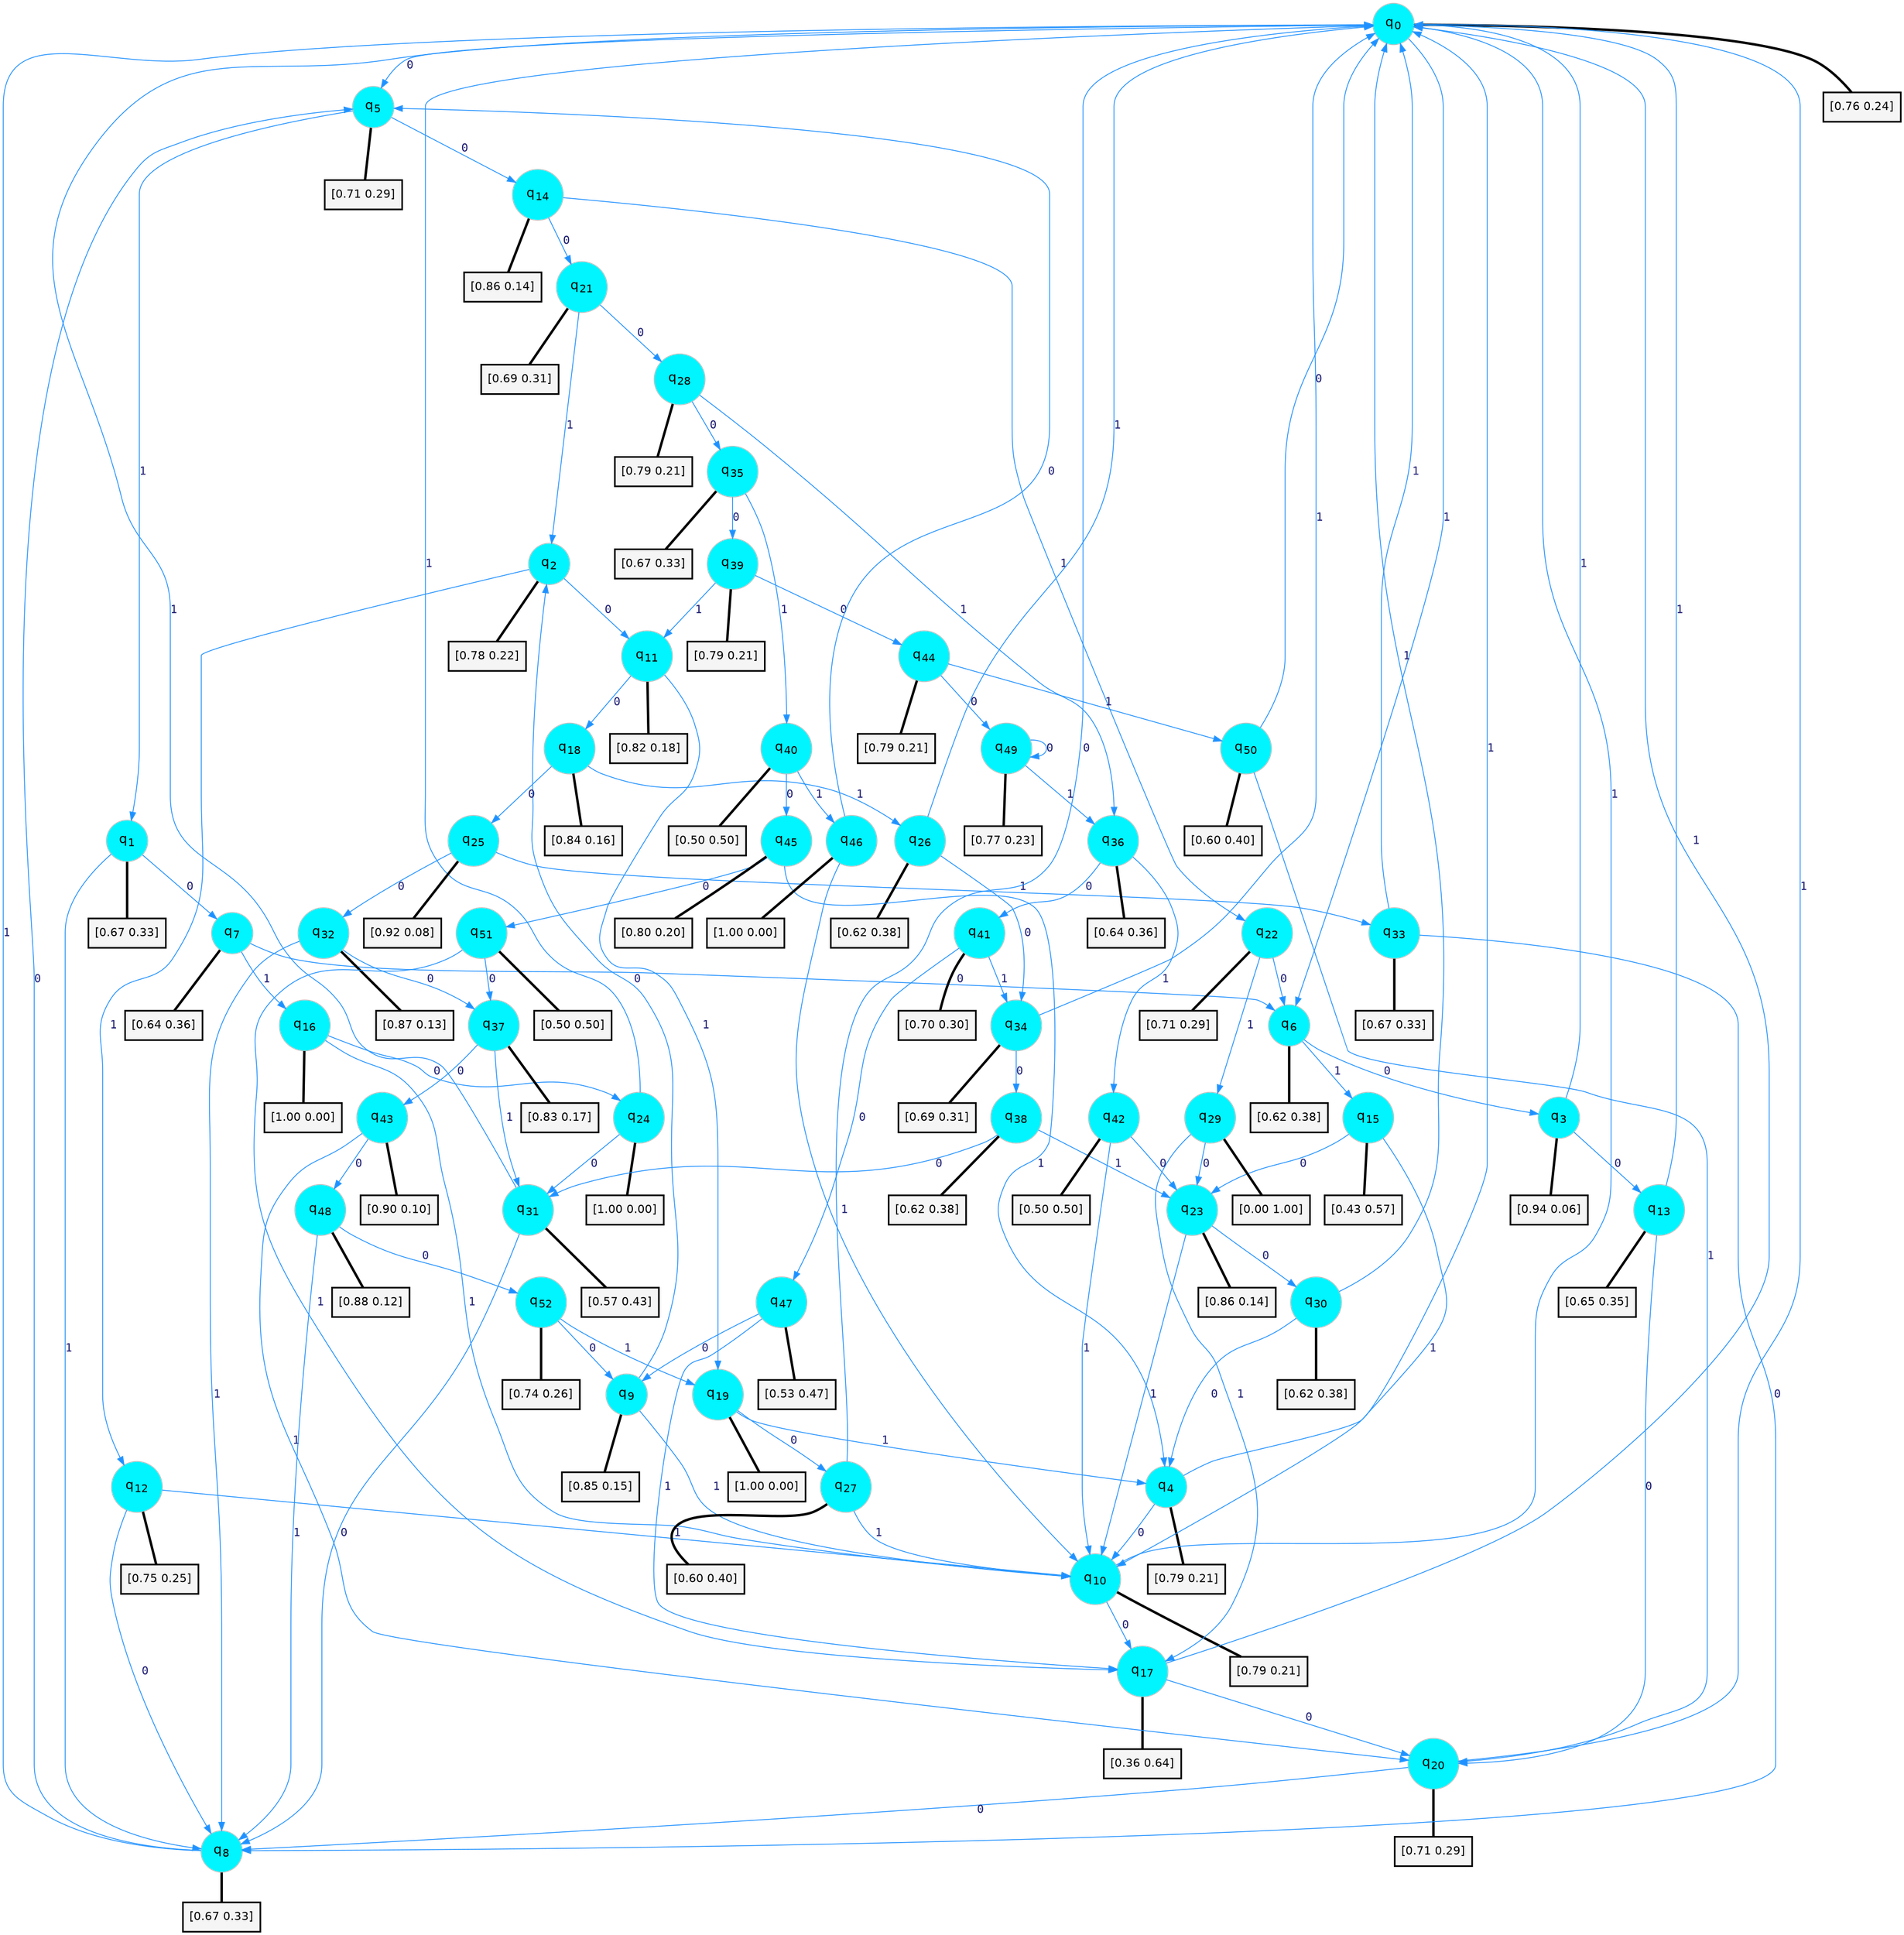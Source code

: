 digraph G {
graph [
bgcolor=transparent, dpi=300, rankdir=TD, size="40,25"];
node [
color=gray, fillcolor=turquoise1, fontcolor=black, fontname=Helvetica, fontsize=16, fontweight=bold, shape=circle, style=filled];
edge [
arrowsize=1, color=dodgerblue1, fontcolor=midnightblue, fontname=courier, fontweight=bold, penwidth=1, style=solid, weight=20];
0[label=<q<SUB>0</SUB>>];
1[label=<q<SUB>1</SUB>>];
2[label=<q<SUB>2</SUB>>];
3[label=<q<SUB>3</SUB>>];
4[label=<q<SUB>4</SUB>>];
5[label=<q<SUB>5</SUB>>];
6[label=<q<SUB>6</SUB>>];
7[label=<q<SUB>7</SUB>>];
8[label=<q<SUB>8</SUB>>];
9[label=<q<SUB>9</SUB>>];
10[label=<q<SUB>10</SUB>>];
11[label=<q<SUB>11</SUB>>];
12[label=<q<SUB>12</SUB>>];
13[label=<q<SUB>13</SUB>>];
14[label=<q<SUB>14</SUB>>];
15[label=<q<SUB>15</SUB>>];
16[label=<q<SUB>16</SUB>>];
17[label=<q<SUB>17</SUB>>];
18[label=<q<SUB>18</SUB>>];
19[label=<q<SUB>19</SUB>>];
20[label=<q<SUB>20</SUB>>];
21[label=<q<SUB>21</SUB>>];
22[label=<q<SUB>22</SUB>>];
23[label=<q<SUB>23</SUB>>];
24[label=<q<SUB>24</SUB>>];
25[label=<q<SUB>25</SUB>>];
26[label=<q<SUB>26</SUB>>];
27[label=<q<SUB>27</SUB>>];
28[label=<q<SUB>28</SUB>>];
29[label=<q<SUB>29</SUB>>];
30[label=<q<SUB>30</SUB>>];
31[label=<q<SUB>31</SUB>>];
32[label=<q<SUB>32</SUB>>];
33[label=<q<SUB>33</SUB>>];
34[label=<q<SUB>34</SUB>>];
35[label=<q<SUB>35</SUB>>];
36[label=<q<SUB>36</SUB>>];
37[label=<q<SUB>37</SUB>>];
38[label=<q<SUB>38</SUB>>];
39[label=<q<SUB>39</SUB>>];
40[label=<q<SUB>40</SUB>>];
41[label=<q<SUB>41</SUB>>];
42[label=<q<SUB>42</SUB>>];
43[label=<q<SUB>43</SUB>>];
44[label=<q<SUB>44</SUB>>];
45[label=<q<SUB>45</SUB>>];
46[label=<q<SUB>46</SUB>>];
47[label=<q<SUB>47</SUB>>];
48[label=<q<SUB>48</SUB>>];
49[label=<q<SUB>49</SUB>>];
50[label=<q<SUB>50</SUB>>];
51[label=<q<SUB>51</SUB>>];
52[label=<q<SUB>52</SUB>>];
53[label="[0.76 0.24]", shape=box,fontcolor=black, fontname=Helvetica, fontsize=14, penwidth=2, fillcolor=whitesmoke,color=black];
54[label="[0.67 0.33]", shape=box,fontcolor=black, fontname=Helvetica, fontsize=14, penwidth=2, fillcolor=whitesmoke,color=black];
55[label="[0.78 0.22]", shape=box,fontcolor=black, fontname=Helvetica, fontsize=14, penwidth=2, fillcolor=whitesmoke,color=black];
56[label="[0.94 0.06]", shape=box,fontcolor=black, fontname=Helvetica, fontsize=14, penwidth=2, fillcolor=whitesmoke,color=black];
57[label="[0.79 0.21]", shape=box,fontcolor=black, fontname=Helvetica, fontsize=14, penwidth=2, fillcolor=whitesmoke,color=black];
58[label="[0.71 0.29]", shape=box,fontcolor=black, fontname=Helvetica, fontsize=14, penwidth=2, fillcolor=whitesmoke,color=black];
59[label="[0.62 0.38]", shape=box,fontcolor=black, fontname=Helvetica, fontsize=14, penwidth=2, fillcolor=whitesmoke,color=black];
60[label="[0.64 0.36]", shape=box,fontcolor=black, fontname=Helvetica, fontsize=14, penwidth=2, fillcolor=whitesmoke,color=black];
61[label="[0.67 0.33]", shape=box,fontcolor=black, fontname=Helvetica, fontsize=14, penwidth=2, fillcolor=whitesmoke,color=black];
62[label="[0.85 0.15]", shape=box,fontcolor=black, fontname=Helvetica, fontsize=14, penwidth=2, fillcolor=whitesmoke,color=black];
63[label="[0.79 0.21]", shape=box,fontcolor=black, fontname=Helvetica, fontsize=14, penwidth=2, fillcolor=whitesmoke,color=black];
64[label="[0.82 0.18]", shape=box,fontcolor=black, fontname=Helvetica, fontsize=14, penwidth=2, fillcolor=whitesmoke,color=black];
65[label="[0.75 0.25]", shape=box,fontcolor=black, fontname=Helvetica, fontsize=14, penwidth=2, fillcolor=whitesmoke,color=black];
66[label="[0.65 0.35]", shape=box,fontcolor=black, fontname=Helvetica, fontsize=14, penwidth=2, fillcolor=whitesmoke,color=black];
67[label="[0.86 0.14]", shape=box,fontcolor=black, fontname=Helvetica, fontsize=14, penwidth=2, fillcolor=whitesmoke,color=black];
68[label="[0.43 0.57]", shape=box,fontcolor=black, fontname=Helvetica, fontsize=14, penwidth=2, fillcolor=whitesmoke,color=black];
69[label="[1.00 0.00]", shape=box,fontcolor=black, fontname=Helvetica, fontsize=14, penwidth=2, fillcolor=whitesmoke,color=black];
70[label="[0.36 0.64]", shape=box,fontcolor=black, fontname=Helvetica, fontsize=14, penwidth=2, fillcolor=whitesmoke,color=black];
71[label="[0.84 0.16]", shape=box,fontcolor=black, fontname=Helvetica, fontsize=14, penwidth=2, fillcolor=whitesmoke,color=black];
72[label="[1.00 0.00]", shape=box,fontcolor=black, fontname=Helvetica, fontsize=14, penwidth=2, fillcolor=whitesmoke,color=black];
73[label="[0.71 0.29]", shape=box,fontcolor=black, fontname=Helvetica, fontsize=14, penwidth=2, fillcolor=whitesmoke,color=black];
74[label="[0.69 0.31]", shape=box,fontcolor=black, fontname=Helvetica, fontsize=14, penwidth=2, fillcolor=whitesmoke,color=black];
75[label="[0.71 0.29]", shape=box,fontcolor=black, fontname=Helvetica, fontsize=14, penwidth=2, fillcolor=whitesmoke,color=black];
76[label="[0.86 0.14]", shape=box,fontcolor=black, fontname=Helvetica, fontsize=14, penwidth=2, fillcolor=whitesmoke,color=black];
77[label="[1.00 0.00]", shape=box,fontcolor=black, fontname=Helvetica, fontsize=14, penwidth=2, fillcolor=whitesmoke,color=black];
78[label="[0.92 0.08]", shape=box,fontcolor=black, fontname=Helvetica, fontsize=14, penwidth=2, fillcolor=whitesmoke,color=black];
79[label="[0.62 0.38]", shape=box,fontcolor=black, fontname=Helvetica, fontsize=14, penwidth=2, fillcolor=whitesmoke,color=black];
80[label="[0.60 0.40]", shape=box,fontcolor=black, fontname=Helvetica, fontsize=14, penwidth=2, fillcolor=whitesmoke,color=black];
81[label="[0.79 0.21]", shape=box,fontcolor=black, fontname=Helvetica, fontsize=14, penwidth=2, fillcolor=whitesmoke,color=black];
82[label="[0.00 1.00]", shape=box,fontcolor=black, fontname=Helvetica, fontsize=14, penwidth=2, fillcolor=whitesmoke,color=black];
83[label="[0.62 0.38]", shape=box,fontcolor=black, fontname=Helvetica, fontsize=14, penwidth=2, fillcolor=whitesmoke,color=black];
84[label="[0.57 0.43]", shape=box,fontcolor=black, fontname=Helvetica, fontsize=14, penwidth=2, fillcolor=whitesmoke,color=black];
85[label="[0.87 0.13]", shape=box,fontcolor=black, fontname=Helvetica, fontsize=14, penwidth=2, fillcolor=whitesmoke,color=black];
86[label="[0.67 0.33]", shape=box,fontcolor=black, fontname=Helvetica, fontsize=14, penwidth=2, fillcolor=whitesmoke,color=black];
87[label="[0.69 0.31]", shape=box,fontcolor=black, fontname=Helvetica, fontsize=14, penwidth=2, fillcolor=whitesmoke,color=black];
88[label="[0.67 0.33]", shape=box,fontcolor=black, fontname=Helvetica, fontsize=14, penwidth=2, fillcolor=whitesmoke,color=black];
89[label="[0.64 0.36]", shape=box,fontcolor=black, fontname=Helvetica, fontsize=14, penwidth=2, fillcolor=whitesmoke,color=black];
90[label="[0.83 0.17]", shape=box,fontcolor=black, fontname=Helvetica, fontsize=14, penwidth=2, fillcolor=whitesmoke,color=black];
91[label="[0.62 0.38]", shape=box,fontcolor=black, fontname=Helvetica, fontsize=14, penwidth=2, fillcolor=whitesmoke,color=black];
92[label="[0.79 0.21]", shape=box,fontcolor=black, fontname=Helvetica, fontsize=14, penwidth=2, fillcolor=whitesmoke,color=black];
93[label="[0.50 0.50]", shape=box,fontcolor=black, fontname=Helvetica, fontsize=14, penwidth=2, fillcolor=whitesmoke,color=black];
94[label="[0.70 0.30]", shape=box,fontcolor=black, fontname=Helvetica, fontsize=14, penwidth=2, fillcolor=whitesmoke,color=black];
95[label="[0.50 0.50]", shape=box,fontcolor=black, fontname=Helvetica, fontsize=14, penwidth=2, fillcolor=whitesmoke,color=black];
96[label="[0.90 0.10]", shape=box,fontcolor=black, fontname=Helvetica, fontsize=14, penwidth=2, fillcolor=whitesmoke,color=black];
97[label="[0.79 0.21]", shape=box,fontcolor=black, fontname=Helvetica, fontsize=14, penwidth=2, fillcolor=whitesmoke,color=black];
98[label="[0.80 0.20]", shape=box,fontcolor=black, fontname=Helvetica, fontsize=14, penwidth=2, fillcolor=whitesmoke,color=black];
99[label="[1.00 0.00]", shape=box,fontcolor=black, fontname=Helvetica, fontsize=14, penwidth=2, fillcolor=whitesmoke,color=black];
100[label="[0.53 0.47]", shape=box,fontcolor=black, fontname=Helvetica, fontsize=14, penwidth=2, fillcolor=whitesmoke,color=black];
101[label="[0.88 0.12]", shape=box,fontcolor=black, fontname=Helvetica, fontsize=14, penwidth=2, fillcolor=whitesmoke,color=black];
102[label="[0.77 0.23]", shape=box,fontcolor=black, fontname=Helvetica, fontsize=14, penwidth=2, fillcolor=whitesmoke,color=black];
103[label="[0.60 0.40]", shape=box,fontcolor=black, fontname=Helvetica, fontsize=14, penwidth=2, fillcolor=whitesmoke,color=black];
104[label="[0.50 0.50]", shape=box,fontcolor=black, fontname=Helvetica, fontsize=14, penwidth=2, fillcolor=whitesmoke,color=black];
105[label="[0.74 0.26]", shape=box,fontcolor=black, fontname=Helvetica, fontsize=14, penwidth=2, fillcolor=whitesmoke,color=black];
0->5 [label=0];
0->6 [label=1];
0->53 [arrowhead=none, penwidth=3,color=black];
1->7 [label=0];
1->8 [label=1];
1->54 [arrowhead=none, penwidth=3,color=black];
2->11 [label=0];
2->12 [label=1];
2->55 [arrowhead=none, penwidth=3,color=black];
3->13 [label=0];
3->0 [label=1];
3->56 [arrowhead=none, penwidth=3,color=black];
4->10 [label=0];
4->0 [label=1];
4->57 [arrowhead=none, penwidth=3,color=black];
5->14 [label=0];
5->1 [label=1];
5->58 [arrowhead=none, penwidth=3,color=black];
6->3 [label=0];
6->15 [label=1];
6->59 [arrowhead=none, penwidth=3,color=black];
7->6 [label=0];
7->16 [label=1];
7->60 [arrowhead=none, penwidth=3,color=black];
8->5 [label=0];
8->0 [label=1];
8->61 [arrowhead=none, penwidth=3,color=black];
9->2 [label=0];
9->10 [label=1];
9->62 [arrowhead=none, penwidth=3,color=black];
10->17 [label=0];
10->0 [label=1];
10->63 [arrowhead=none, penwidth=3,color=black];
11->18 [label=0];
11->19 [label=1];
11->64 [arrowhead=none, penwidth=3,color=black];
12->8 [label=0];
12->10 [label=1];
12->65 [arrowhead=none, penwidth=3,color=black];
13->20 [label=0];
13->0 [label=1];
13->66 [arrowhead=none, penwidth=3,color=black];
14->21 [label=0];
14->22 [label=1];
14->67 [arrowhead=none, penwidth=3,color=black];
15->23 [label=0];
15->10 [label=1];
15->68 [arrowhead=none, penwidth=3,color=black];
16->24 [label=0];
16->10 [label=1];
16->69 [arrowhead=none, penwidth=3,color=black];
17->20 [label=0];
17->0 [label=1];
17->70 [arrowhead=none, penwidth=3,color=black];
18->25 [label=0];
18->26 [label=1];
18->71 [arrowhead=none, penwidth=3,color=black];
19->27 [label=0];
19->4 [label=1];
19->72 [arrowhead=none, penwidth=3,color=black];
20->8 [label=0];
20->0 [label=1];
20->73 [arrowhead=none, penwidth=3,color=black];
21->28 [label=0];
21->2 [label=1];
21->74 [arrowhead=none, penwidth=3,color=black];
22->6 [label=0];
22->29 [label=1];
22->75 [arrowhead=none, penwidth=3,color=black];
23->30 [label=0];
23->10 [label=1];
23->76 [arrowhead=none, penwidth=3,color=black];
24->31 [label=0];
24->0 [label=1];
24->77 [arrowhead=none, penwidth=3,color=black];
25->32 [label=0];
25->33 [label=1];
25->78 [arrowhead=none, penwidth=3,color=black];
26->34 [label=0];
26->0 [label=1];
26->79 [arrowhead=none, penwidth=3,color=black];
27->0 [label=0];
27->10 [label=1];
27->80 [arrowhead=none, penwidth=3,color=black];
28->35 [label=0];
28->36 [label=1];
28->81 [arrowhead=none, penwidth=3,color=black];
29->23 [label=0];
29->17 [label=1];
29->82 [arrowhead=none, penwidth=3,color=black];
30->4 [label=0];
30->0 [label=1];
30->83 [arrowhead=none, penwidth=3,color=black];
31->8 [label=0];
31->0 [label=1];
31->84 [arrowhead=none, penwidth=3,color=black];
32->37 [label=0];
32->8 [label=1];
32->85 [arrowhead=none, penwidth=3,color=black];
33->8 [label=0];
33->0 [label=1];
33->86 [arrowhead=none, penwidth=3,color=black];
34->38 [label=0];
34->0 [label=1];
34->87 [arrowhead=none, penwidth=3,color=black];
35->39 [label=0];
35->40 [label=1];
35->88 [arrowhead=none, penwidth=3,color=black];
36->41 [label=0];
36->42 [label=1];
36->89 [arrowhead=none, penwidth=3,color=black];
37->43 [label=0];
37->31 [label=1];
37->90 [arrowhead=none, penwidth=3,color=black];
38->31 [label=0];
38->23 [label=1];
38->91 [arrowhead=none, penwidth=3,color=black];
39->44 [label=0];
39->11 [label=1];
39->92 [arrowhead=none, penwidth=3,color=black];
40->45 [label=0];
40->46 [label=1];
40->93 [arrowhead=none, penwidth=3,color=black];
41->47 [label=0];
41->34 [label=1];
41->94 [arrowhead=none, penwidth=3,color=black];
42->23 [label=0];
42->10 [label=1];
42->95 [arrowhead=none, penwidth=3,color=black];
43->48 [label=0];
43->20 [label=1];
43->96 [arrowhead=none, penwidth=3,color=black];
44->49 [label=0];
44->50 [label=1];
44->97 [arrowhead=none, penwidth=3,color=black];
45->51 [label=0];
45->4 [label=1];
45->98 [arrowhead=none, penwidth=3,color=black];
46->5 [label=0];
46->10 [label=1];
46->99 [arrowhead=none, penwidth=3,color=black];
47->9 [label=0];
47->17 [label=1];
47->100 [arrowhead=none, penwidth=3,color=black];
48->52 [label=0];
48->8 [label=1];
48->101 [arrowhead=none, penwidth=3,color=black];
49->49 [label=0];
49->36 [label=1];
49->102 [arrowhead=none, penwidth=3,color=black];
50->0 [label=0];
50->20 [label=1];
50->103 [arrowhead=none, penwidth=3,color=black];
51->37 [label=0];
51->17 [label=1];
51->104 [arrowhead=none, penwidth=3,color=black];
52->9 [label=0];
52->19 [label=1];
52->105 [arrowhead=none, penwidth=3,color=black];
}
